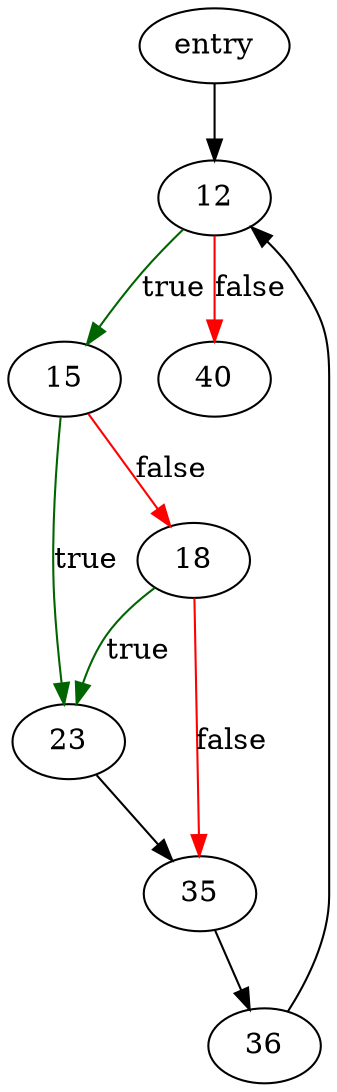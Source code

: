 digraph "reindexTable" {
	// Node definitions.
	3 [label=entry];
	12;
	15;
	18;
	23;
	35;
	36;
	40;

	// Edge definitions.
	3 -> 12;
	12 -> 15 [
		color=darkgreen
		label=true
	];
	12 -> 40 [
		color=red
		label=false
	];
	15 -> 18 [
		color=red
		label=false
	];
	15 -> 23 [
		color=darkgreen
		label=true
	];
	18 -> 23 [
		color=darkgreen
		label=true
	];
	18 -> 35 [
		color=red
		label=false
	];
	23 -> 35;
	35 -> 36;
	36 -> 12;
}